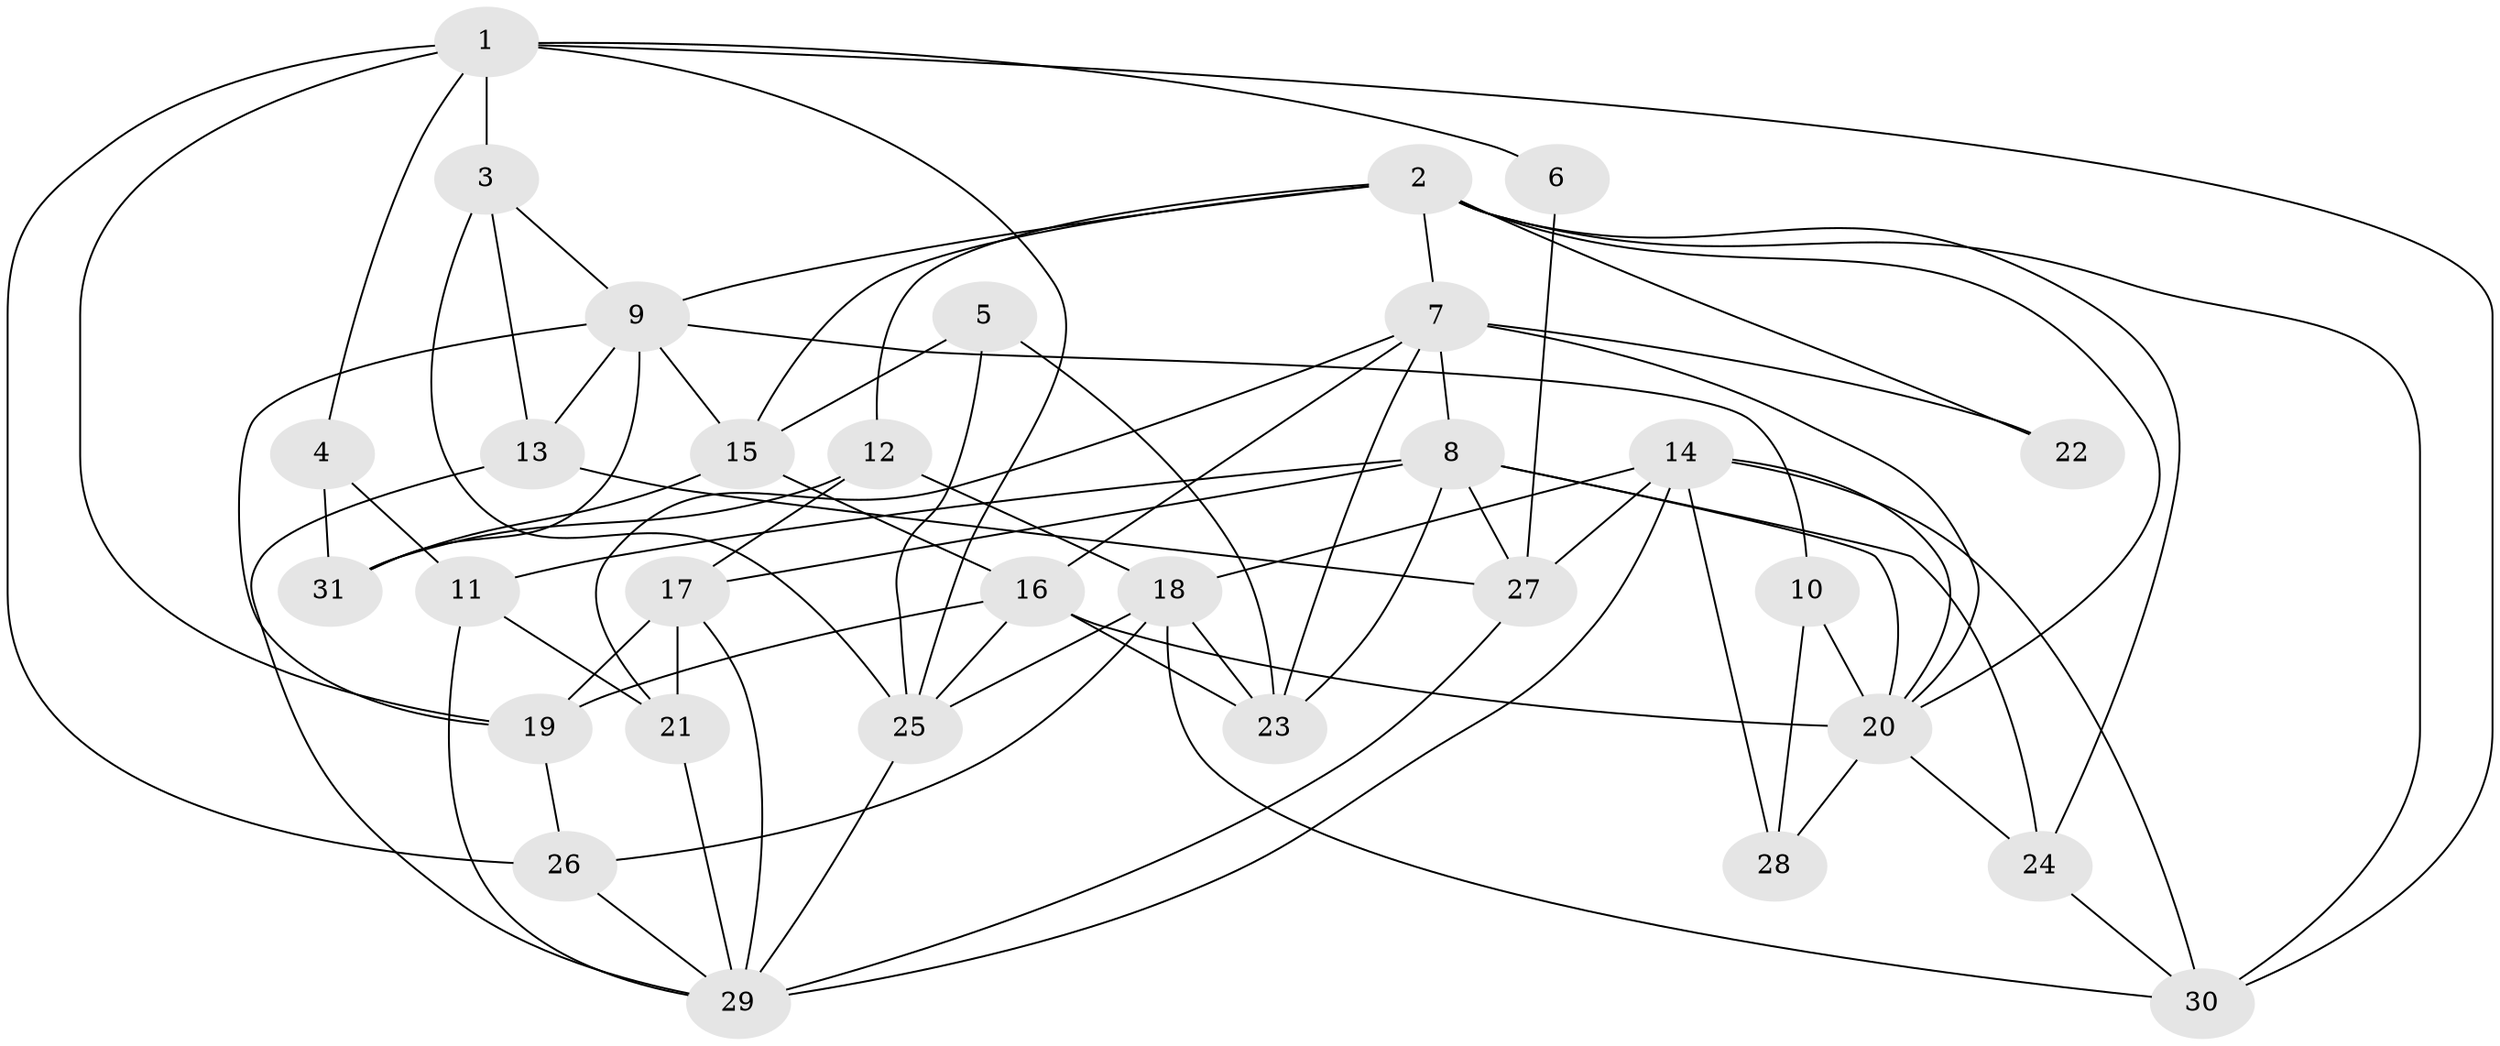 // original degree distribution, {7: 0.06451612903225806, 2: 0.11290322580645161, 4: 0.3064516129032258, 5: 0.16129032258064516, 6: 0.04838709677419355, 3: 0.2903225806451613, 8: 0.016129032258064516}
// Generated by graph-tools (version 1.1) at 2025/02/03/09/25 03:02:00]
// undirected, 31 vertices, 77 edges
graph export_dot {
graph [start="1"]
  node [color=gray90,style=filled];
  1;
  2;
  3;
  4;
  5;
  6;
  7;
  8;
  9;
  10;
  11;
  12;
  13;
  14;
  15;
  16;
  17;
  18;
  19;
  20;
  21;
  22;
  23;
  24;
  25;
  26;
  27;
  28;
  29;
  30;
  31;
  1 -- 3 [weight=1.0];
  1 -- 4 [weight=1.0];
  1 -- 6 [weight=1.0];
  1 -- 19 [weight=1.0];
  1 -- 25 [weight=1.0];
  1 -- 26 [weight=1.0];
  1 -- 30 [weight=1.0];
  2 -- 7 [weight=1.0];
  2 -- 9 [weight=2.0];
  2 -- 12 [weight=1.0];
  2 -- 15 [weight=1.0];
  2 -- 20 [weight=1.0];
  2 -- 22 [weight=1.0];
  2 -- 24 [weight=1.0];
  2 -- 30 [weight=1.0];
  3 -- 9 [weight=1.0];
  3 -- 13 [weight=1.0];
  3 -- 25 [weight=2.0];
  4 -- 11 [weight=1.0];
  4 -- 31 [weight=2.0];
  5 -- 15 [weight=1.0];
  5 -- 23 [weight=1.0];
  5 -- 25 [weight=1.0];
  6 -- 27 [weight=1.0];
  7 -- 8 [weight=1.0];
  7 -- 16 [weight=1.0];
  7 -- 20 [weight=1.0];
  7 -- 21 [weight=1.0];
  7 -- 22 [weight=2.0];
  7 -- 23 [weight=1.0];
  8 -- 11 [weight=1.0];
  8 -- 17 [weight=1.0];
  8 -- 20 [weight=1.0];
  8 -- 23 [weight=1.0];
  8 -- 24 [weight=1.0];
  8 -- 27 [weight=1.0];
  9 -- 10 [weight=1.0];
  9 -- 13 [weight=2.0];
  9 -- 15 [weight=1.0];
  9 -- 19 [weight=1.0];
  9 -- 31 [weight=1.0];
  10 -- 20 [weight=1.0];
  10 -- 28 [weight=1.0];
  11 -- 21 [weight=1.0];
  11 -- 29 [weight=1.0];
  12 -- 17 [weight=2.0];
  12 -- 18 [weight=1.0];
  12 -- 31 [weight=2.0];
  13 -- 27 [weight=1.0];
  13 -- 29 [weight=1.0];
  14 -- 18 [weight=1.0];
  14 -- 20 [weight=1.0];
  14 -- 27 [weight=1.0];
  14 -- 28 [weight=1.0];
  14 -- 29 [weight=1.0];
  14 -- 30 [weight=1.0];
  15 -- 16 [weight=1.0];
  15 -- 31 [weight=1.0];
  16 -- 19 [weight=1.0];
  16 -- 20 [weight=3.0];
  16 -- 23 [weight=1.0];
  16 -- 25 [weight=2.0];
  17 -- 19 [weight=1.0];
  17 -- 21 [weight=2.0];
  17 -- 29 [weight=1.0];
  18 -- 23 [weight=1.0];
  18 -- 25 [weight=1.0];
  18 -- 26 [weight=1.0];
  18 -- 30 [weight=1.0];
  19 -- 26 [weight=1.0];
  20 -- 24 [weight=1.0];
  20 -- 28 [weight=1.0];
  21 -- 29 [weight=1.0];
  24 -- 30 [weight=1.0];
  25 -- 29 [weight=1.0];
  26 -- 29 [weight=1.0];
  27 -- 29 [weight=1.0];
}
